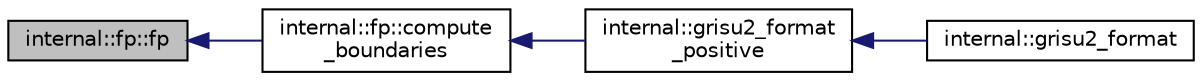 digraph "internal::fp::fp"
{
  edge [fontname="Helvetica",fontsize="10",labelfontname="Helvetica",labelfontsize="10"];
  node [fontname="Helvetica",fontsize="10",shape=record];
  rankdir="LR";
  Node1 [label="internal::fp::fp",height=0.2,width=0.4,color="black", fillcolor="grey75", style="filled" fontcolor="black"];
  Node1 -> Node2 [dir="back",color="midnightblue",fontsize="10",style="solid",fontname="Helvetica"];
  Node2 [label="internal::fp::compute\l_boundaries",height=0.2,width=0.4,color="black", fillcolor="white", style="filled",URL="$classinternal_1_1fp.html#aedb966ee7da702481b2179e377392f95"];
  Node2 -> Node3 [dir="back",color="midnightblue",fontsize="10",style="solid",fontname="Helvetica"];
  Node3 [label="internal::grisu2_format\l_positive",height=0.2,width=0.4,color="black", fillcolor="white", style="filled",URL="$namespaceinternal.html#a9d00cd50e0601444d3f6a15cbf08ca74"];
  Node3 -> Node4 [dir="back",color="midnightblue",fontsize="10",style="solid",fontname="Helvetica"];
  Node4 [label="internal::grisu2_format",height=0.2,width=0.4,color="black", fillcolor="white", style="filled",URL="$namespaceinternal.html#a4abf462ca51ab4e37683b0ae29806958"];
}
